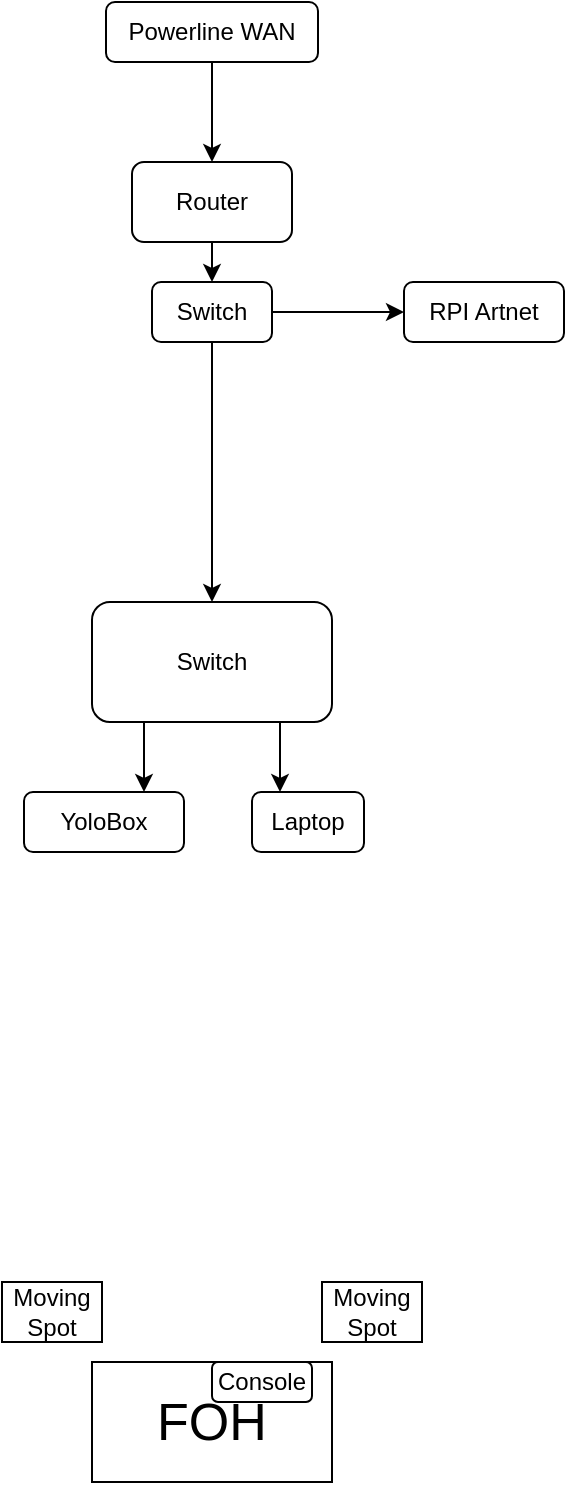 <mxfile version="24.4.13" type="github">
  <diagram name="Page-1" id="_gJ4twYAfa6apUsHGWLO">
    <mxGraphModel dx="1332" dy="601" grid="1" gridSize="10" guides="1" tooltips="1" connect="1" arrows="1" fold="1" page="1" pageScale="1" pageWidth="827" pageHeight="1169" math="0" shadow="0">
      <root>
        <mxCell id="0" />
        <mxCell id="1" parent="0" />
        <mxCell id="ZpS2At7zRgrmyqsLeNAp-3" value="&lt;font style=&quot;font-size: 26px;&quot;&gt;FOH&lt;/font&gt;" style="rounded=0;whiteSpace=wrap;html=1;" parent="1" vertex="1">
          <mxGeometry x="354" y="690" width="120" height="60" as="geometry" />
        </mxCell>
        <mxCell id="ZpS2At7zRgrmyqsLeNAp-4" value="Console" style="rounded=1;whiteSpace=wrap;html=1;" parent="1" vertex="1">
          <mxGeometry x="414" y="690" width="50" height="20" as="geometry" />
        </mxCell>
        <mxCell id="UfJRBSP3N3LcTmJF_Snw-19" value="Moving Spot" style="rounded=0;whiteSpace=wrap;html=1;" parent="1" vertex="1">
          <mxGeometry x="469" y="650" width="50" height="30" as="geometry" />
        </mxCell>
        <mxCell id="UfJRBSP3N3LcTmJF_Snw-20" value="Moving Spot" style="rounded=0;whiteSpace=wrap;html=1;" parent="1" vertex="1">
          <mxGeometry x="309" y="650" width="50" height="30" as="geometry" />
        </mxCell>
        <mxCell id="ThRs5lgd_lMFtqY0omBw-16" style="edgeStyle=orthogonalEdgeStyle;rounded=0;orthogonalLoop=1;jettySize=auto;html=1;exitX=0.5;exitY=1;exitDx=0;exitDy=0;entryX=0.5;entryY=0;entryDx=0;entryDy=0;" edge="1" parent="1" source="ThRs5lgd_lMFtqY0omBw-1" target="ThRs5lgd_lMFtqY0omBw-14">
          <mxGeometry relative="1" as="geometry" />
        </mxCell>
        <mxCell id="ThRs5lgd_lMFtqY0omBw-1" value="Router" style="rounded=1;whiteSpace=wrap;html=1;" vertex="1" parent="1">
          <mxGeometry x="374" y="90" width="80" height="40" as="geometry" />
        </mxCell>
        <mxCell id="ThRs5lgd_lMFtqY0omBw-2" value="Laptop" style="rounded=1;whiteSpace=wrap;html=1;" vertex="1" parent="1">
          <mxGeometry x="434" y="405" width="56" height="30" as="geometry" />
        </mxCell>
        <mxCell id="ThRs5lgd_lMFtqY0omBw-3" value="YoloBox" style="rounded=1;whiteSpace=wrap;html=1;" vertex="1" parent="1">
          <mxGeometry x="320" y="405" width="80" height="30" as="geometry" />
        </mxCell>
        <mxCell id="ThRs5lgd_lMFtqY0omBw-8" style="edgeStyle=orthogonalEdgeStyle;rounded=0;orthogonalLoop=1;jettySize=auto;html=1;exitX=0.75;exitY=1;exitDx=0;exitDy=0;entryX=0.25;entryY=0;entryDx=0;entryDy=0;" edge="1" parent="1" source="ThRs5lgd_lMFtqY0omBw-4" target="ThRs5lgd_lMFtqY0omBw-2">
          <mxGeometry relative="1" as="geometry" />
        </mxCell>
        <mxCell id="ThRs5lgd_lMFtqY0omBw-9" style="edgeStyle=orthogonalEdgeStyle;rounded=0;orthogonalLoop=1;jettySize=auto;html=1;exitX=0.25;exitY=1;exitDx=0;exitDy=0;entryX=0.75;entryY=0;entryDx=0;entryDy=0;" edge="1" parent="1" source="ThRs5lgd_lMFtqY0omBw-4" target="ThRs5lgd_lMFtqY0omBw-3">
          <mxGeometry relative="1" as="geometry" />
        </mxCell>
        <mxCell id="ThRs5lgd_lMFtqY0omBw-4" value="Switch" style="rounded=1;whiteSpace=wrap;html=1;" vertex="1" parent="1">
          <mxGeometry x="354" y="310" width="120" height="60" as="geometry" />
        </mxCell>
        <mxCell id="ThRs5lgd_lMFtqY0omBw-5" style="edgeStyle=orthogonalEdgeStyle;rounded=0;orthogonalLoop=1;jettySize=auto;html=1;exitX=0.5;exitY=1;exitDx=0;exitDy=0;" edge="1" parent="1" source="ThRs5lgd_lMFtqY0omBw-3" target="ThRs5lgd_lMFtqY0omBw-3">
          <mxGeometry relative="1" as="geometry" />
        </mxCell>
        <mxCell id="ThRs5lgd_lMFtqY0omBw-10" value="RPI Artnet" style="rounded=1;whiteSpace=wrap;html=1;" vertex="1" parent="1">
          <mxGeometry x="510" y="150" width="80" height="30" as="geometry" />
        </mxCell>
        <mxCell id="ThRs5lgd_lMFtqY0omBw-19" style="edgeStyle=orthogonalEdgeStyle;rounded=0;orthogonalLoop=1;jettySize=auto;html=1;exitX=0.5;exitY=1;exitDx=0;exitDy=0;entryX=0.5;entryY=0;entryDx=0;entryDy=0;" edge="1" parent="1" source="ThRs5lgd_lMFtqY0omBw-11" target="ThRs5lgd_lMFtqY0omBw-1">
          <mxGeometry relative="1" as="geometry" />
        </mxCell>
        <mxCell id="ThRs5lgd_lMFtqY0omBw-11" value="Powerline WAN" style="rounded=1;whiteSpace=wrap;html=1;" vertex="1" parent="1">
          <mxGeometry x="361" y="10" width="106" height="30" as="geometry" />
        </mxCell>
        <mxCell id="ThRs5lgd_lMFtqY0omBw-17" style="edgeStyle=orthogonalEdgeStyle;rounded=0;orthogonalLoop=1;jettySize=auto;html=1;exitX=1;exitY=0.5;exitDx=0;exitDy=0;entryX=0;entryY=0.5;entryDx=0;entryDy=0;" edge="1" parent="1" source="ThRs5lgd_lMFtqY0omBw-14" target="ThRs5lgd_lMFtqY0omBw-10">
          <mxGeometry relative="1" as="geometry" />
        </mxCell>
        <mxCell id="ThRs5lgd_lMFtqY0omBw-18" style="edgeStyle=orthogonalEdgeStyle;rounded=0;orthogonalLoop=1;jettySize=auto;html=1;exitX=0.5;exitY=1;exitDx=0;exitDy=0;" edge="1" parent="1" source="ThRs5lgd_lMFtqY0omBw-14" target="ThRs5lgd_lMFtqY0omBw-4">
          <mxGeometry relative="1" as="geometry" />
        </mxCell>
        <mxCell id="ThRs5lgd_lMFtqY0omBw-14" value="Switch" style="rounded=1;whiteSpace=wrap;html=1;" vertex="1" parent="1">
          <mxGeometry x="384" y="150" width="60" height="30" as="geometry" />
        </mxCell>
      </root>
    </mxGraphModel>
  </diagram>
</mxfile>
